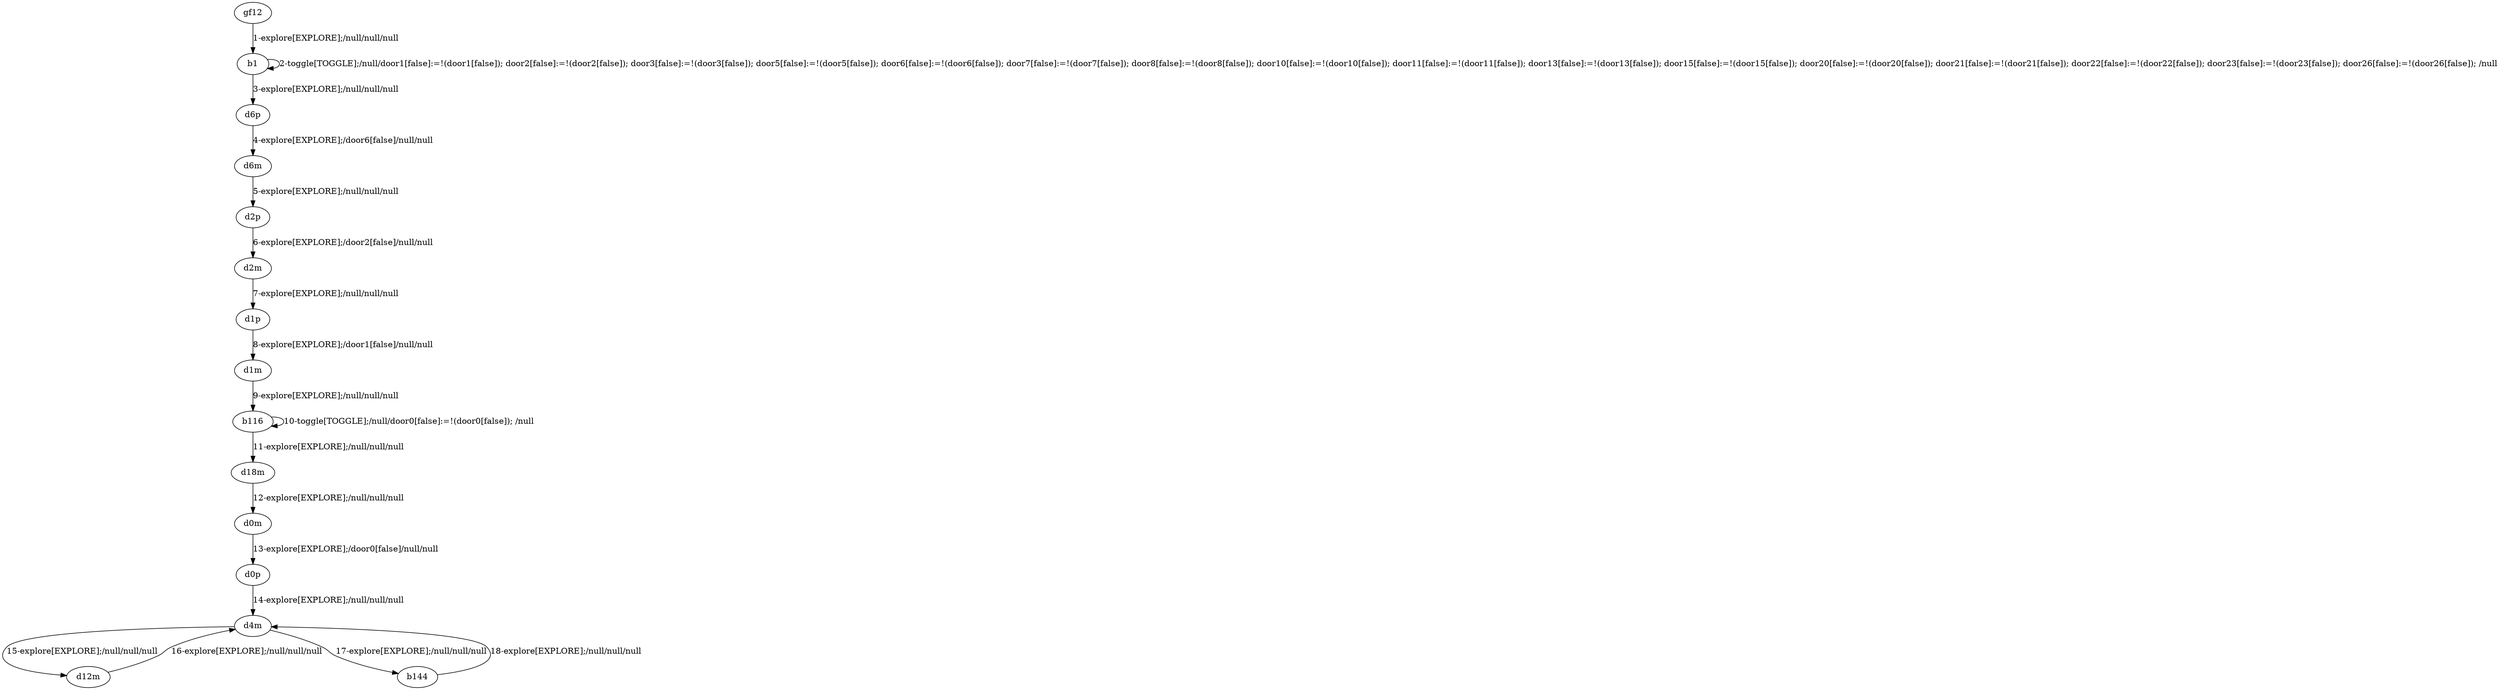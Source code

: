# Total number of goals covered by this test: 1
# d4m --> b144

digraph g {
"gf12" -> "b1" [label = "1-explore[EXPLORE];/null/null/null"];
"b1" -> "b1" [label = "2-toggle[TOGGLE];/null/door1[false]:=!(door1[false]); door2[false]:=!(door2[false]); door3[false]:=!(door3[false]); door5[false]:=!(door5[false]); door6[false]:=!(door6[false]); door7[false]:=!(door7[false]); door8[false]:=!(door8[false]); door10[false]:=!(door10[false]); door11[false]:=!(door11[false]); door13[false]:=!(door13[false]); door15[false]:=!(door15[false]); door20[false]:=!(door20[false]); door21[false]:=!(door21[false]); door22[false]:=!(door22[false]); door23[false]:=!(door23[false]); door26[false]:=!(door26[false]); /null"];
"b1" -> "d6p" [label = "3-explore[EXPLORE];/null/null/null"];
"d6p" -> "d6m" [label = "4-explore[EXPLORE];/door6[false]/null/null"];
"d6m" -> "d2p" [label = "5-explore[EXPLORE];/null/null/null"];
"d2p" -> "d2m" [label = "6-explore[EXPLORE];/door2[false]/null/null"];
"d2m" -> "d1p" [label = "7-explore[EXPLORE];/null/null/null"];
"d1p" -> "d1m" [label = "8-explore[EXPLORE];/door1[false]/null/null"];
"d1m" -> "b116" [label = "9-explore[EXPLORE];/null/null/null"];
"b116" -> "b116" [label = "10-toggle[TOGGLE];/null/door0[false]:=!(door0[false]); /null"];
"b116" -> "d18m" [label = "11-explore[EXPLORE];/null/null/null"];
"d18m" -> "d0m" [label = "12-explore[EXPLORE];/null/null/null"];
"d0m" -> "d0p" [label = "13-explore[EXPLORE];/door0[false]/null/null"];
"d0p" -> "d4m" [label = "14-explore[EXPLORE];/null/null/null"];
"d4m" -> "d12m" [label = "15-explore[EXPLORE];/null/null/null"];
"d12m" -> "d4m" [label = "16-explore[EXPLORE];/null/null/null"];
"d4m" -> "b144" [label = "17-explore[EXPLORE];/null/null/null"];
"b144" -> "d4m" [label = "18-explore[EXPLORE];/null/null/null"];
}